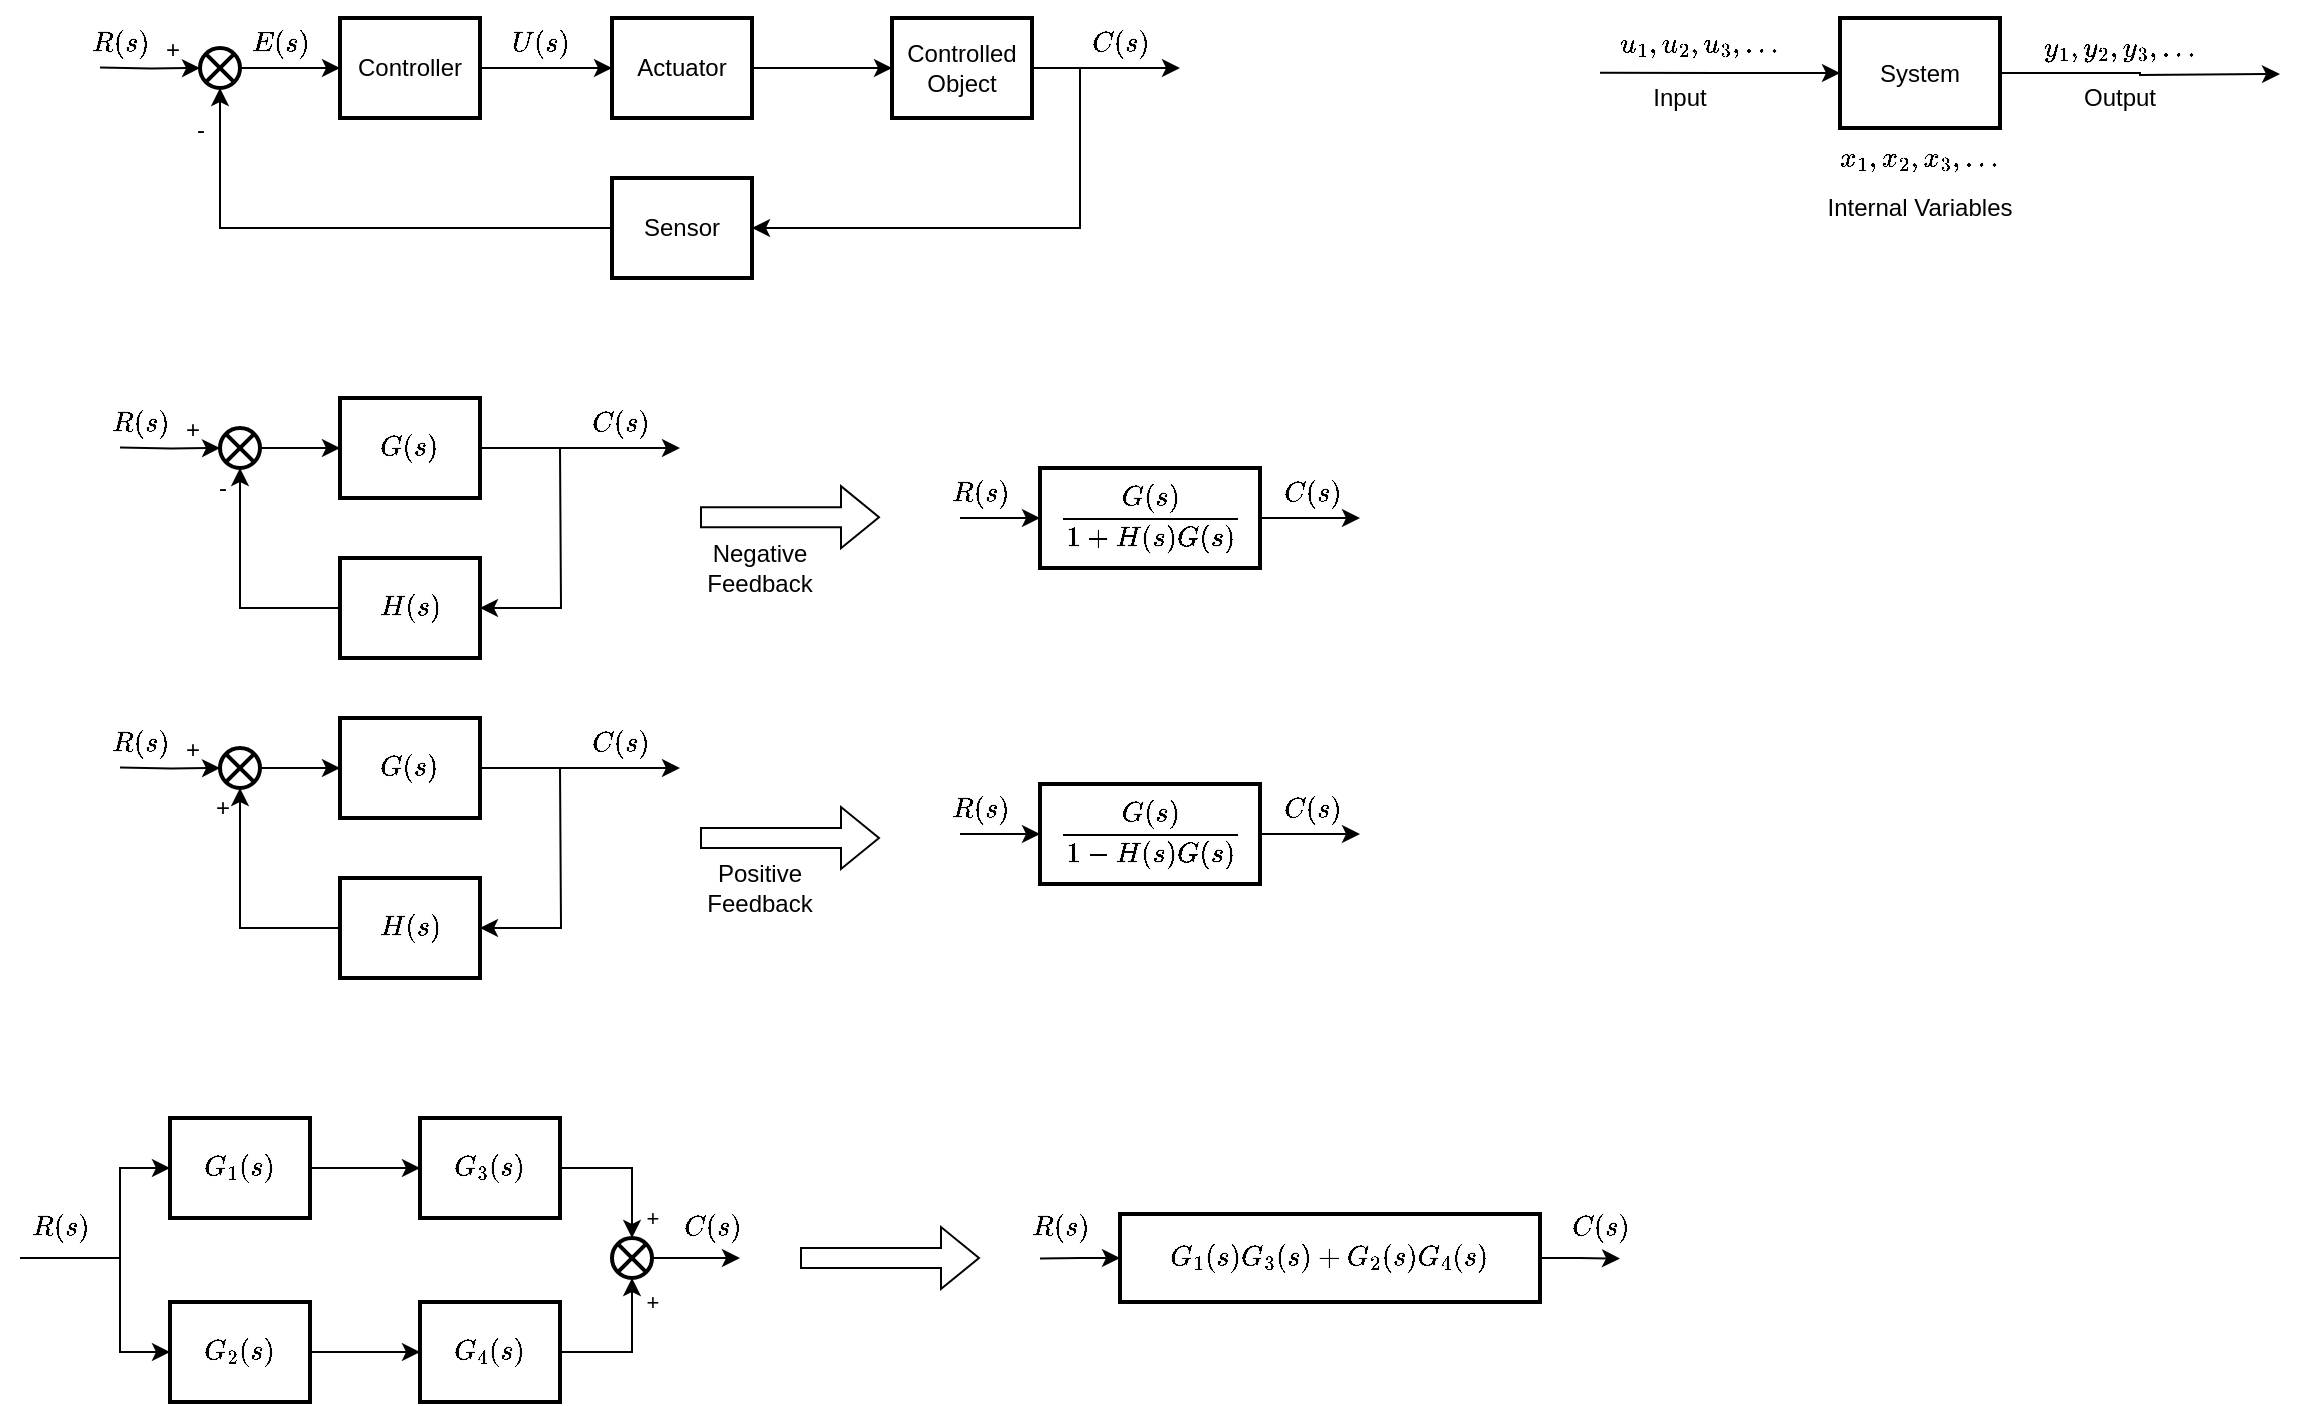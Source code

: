 <mxfile version="24.7.8">
  <diagram name="Page-1" id="eZozSH1ab-4q8oG6CQ6X">
    <mxGraphModel dx="432" dy="256" grid="1" gridSize="10" guides="1" tooltips="1" connect="1" arrows="1" fold="1" page="1" pageScale="1" pageWidth="827" pageHeight="1169" math="1" shadow="0">
      <root>
        <mxCell id="0" />
        <mxCell id="1" parent="0" />
        <mxCell id="UkQXaxkB9uA2EVgWh16H-10" style="edgeStyle=orthogonalEdgeStyle;rounded=0;orthogonalLoop=1;jettySize=auto;html=1;exitX=1;exitY=0.5;exitDx=0;exitDy=0;" parent="1" source="UkQXaxkB9uA2EVgWh16H-1" edge="1">
          <mxGeometry relative="1" as="geometry">
            <mxPoint x="460" y="305" as="targetPoint" />
          </mxGeometry>
        </mxCell>
        <mxCell id="UkQXaxkB9uA2EVgWh16H-1" value="$$G(s)$$" style="rounded=0;whiteSpace=wrap;html=1;strokeWidth=2;" parent="1" vertex="1">
          <mxGeometry x="290" y="280" width="70" height="50" as="geometry" />
        </mxCell>
        <mxCell id="UkQXaxkB9uA2EVgWh16H-7" style="edgeStyle=orthogonalEdgeStyle;rounded=0;orthogonalLoop=1;jettySize=auto;html=1;exitX=0;exitY=0.5;exitDx=0;exitDy=0;entryX=0.5;entryY=1;entryDx=0;entryDy=0;" parent="1" source="UkQXaxkB9uA2EVgWh16H-3" target="UkQXaxkB9uA2EVgWh16H-5" edge="1">
          <mxGeometry relative="1" as="geometry" />
        </mxCell>
        <mxCell id="UkQXaxkB9uA2EVgWh16H-8" value="-" style="edgeLabel;html=1;align=center;verticalAlign=middle;resizable=0;points=[];fontSize=12;" parent="UkQXaxkB9uA2EVgWh16H-7" vertex="1" connectable="0">
          <mxGeometry x="0.565" y="3" relative="1" as="geometry">
            <mxPoint x="-6" y="-16" as="offset" />
          </mxGeometry>
        </mxCell>
        <mxCell id="UkQXaxkB9uA2EVgWh16H-11" style="edgeStyle=orthogonalEdgeStyle;rounded=0;orthogonalLoop=1;jettySize=auto;html=1;exitX=1;exitY=0.5;exitDx=0;exitDy=0;endArrow=none;endFill=0;startArrow=classic;startFill=1;" parent="1" source="UkQXaxkB9uA2EVgWh16H-3" edge="1">
          <mxGeometry relative="1" as="geometry">
            <mxPoint x="400" y="305" as="targetPoint" />
          </mxGeometry>
        </mxCell>
        <mxCell id="UkQXaxkB9uA2EVgWh16H-3" value="$$H(s)$$" style="rounded=0;whiteSpace=wrap;html=1;strokeWidth=2;" parent="1" vertex="1">
          <mxGeometry x="290" y="360" width="70" height="50" as="geometry" />
        </mxCell>
        <mxCell id="UkQXaxkB9uA2EVgWh16H-6" style="edgeStyle=orthogonalEdgeStyle;rounded=0;orthogonalLoop=1;jettySize=auto;html=1;exitX=1;exitY=0.5;exitDx=0;exitDy=0;" parent="1" source="UkQXaxkB9uA2EVgWh16H-5" target="UkQXaxkB9uA2EVgWh16H-1" edge="1">
          <mxGeometry relative="1" as="geometry" />
        </mxCell>
        <mxCell id="UkQXaxkB9uA2EVgWh16H-5" value="" style="shape=sumEllipse;perimeter=ellipsePerimeter;whiteSpace=wrap;html=1;backgroundOutline=1;strokeWidth=2;" parent="1" vertex="1">
          <mxGeometry x="230" y="295" width="20" height="20" as="geometry" />
        </mxCell>
        <mxCell id="UkQXaxkB9uA2EVgWh16H-9" style="edgeStyle=orthogonalEdgeStyle;rounded=0;orthogonalLoop=1;jettySize=auto;html=1;exitX=1;exitY=0.5;exitDx=0;exitDy=0;entryX=0;entryY=0.5;entryDx=0;entryDy=0;" parent="1" target="UkQXaxkB9uA2EVgWh16H-5" edge="1">
          <mxGeometry relative="1" as="geometry">
            <mxPoint x="180" y="304.71" as="sourcePoint" />
            <mxPoint x="220" y="304.71" as="targetPoint" />
          </mxGeometry>
        </mxCell>
        <mxCell id="UkQXaxkB9uA2EVgWh16H-16" value="&lt;font style=&quot;font-size: 12px;&quot;&gt;+&lt;/font&gt;" style="edgeLabel;html=1;align=center;verticalAlign=middle;resizable=0;points=[];" parent="UkQXaxkB9uA2EVgWh16H-9" vertex="1" connectable="0">
          <mxGeometry x="-0.041" y="1" relative="1" as="geometry">
            <mxPoint x="12" y="-8" as="offset" />
          </mxGeometry>
        </mxCell>
        <mxCell id="UkQXaxkB9uA2EVgWh16H-17" style="edgeStyle=orthogonalEdgeStyle;rounded=0;orthogonalLoop=1;jettySize=auto;html=1;exitX=1;exitY=0.5;exitDx=0;exitDy=0;" parent="1" source="UkQXaxkB9uA2EVgWh16H-18" edge="1">
          <mxGeometry relative="1" as="geometry">
            <mxPoint x="460" y="465" as="targetPoint" />
          </mxGeometry>
        </mxCell>
        <mxCell id="UkQXaxkB9uA2EVgWh16H-18" value="$$G(s)$$" style="rounded=0;whiteSpace=wrap;html=1;strokeWidth=2;" parent="1" vertex="1">
          <mxGeometry x="290" y="440" width="70" height="50" as="geometry" />
        </mxCell>
        <mxCell id="UkQXaxkB9uA2EVgWh16H-19" style="edgeStyle=orthogonalEdgeStyle;rounded=0;orthogonalLoop=1;jettySize=auto;html=1;exitX=0;exitY=0.5;exitDx=0;exitDy=0;entryX=0.5;entryY=1;entryDx=0;entryDy=0;" parent="1" source="UkQXaxkB9uA2EVgWh16H-22" target="UkQXaxkB9uA2EVgWh16H-24" edge="1">
          <mxGeometry relative="1" as="geometry" />
        </mxCell>
        <mxCell id="UkQXaxkB9uA2EVgWh16H-20" value="+" style="edgeLabel;html=1;align=center;verticalAlign=middle;resizable=0;points=[];fontSize=12;" parent="UkQXaxkB9uA2EVgWh16H-19" vertex="1" connectable="0">
          <mxGeometry x="0.565" y="3" relative="1" as="geometry">
            <mxPoint x="-6" y="-16" as="offset" />
          </mxGeometry>
        </mxCell>
        <mxCell id="UkQXaxkB9uA2EVgWh16H-21" style="edgeStyle=orthogonalEdgeStyle;rounded=0;orthogonalLoop=1;jettySize=auto;html=1;exitX=1;exitY=0.5;exitDx=0;exitDy=0;endArrow=none;endFill=0;startArrow=classic;startFill=1;" parent="1" source="UkQXaxkB9uA2EVgWh16H-22" edge="1">
          <mxGeometry relative="1" as="geometry">
            <mxPoint x="400" y="465" as="targetPoint" />
          </mxGeometry>
        </mxCell>
        <mxCell id="UkQXaxkB9uA2EVgWh16H-22" value="$$H(s)$$" style="rounded=0;whiteSpace=wrap;html=1;strokeWidth=2;" parent="1" vertex="1">
          <mxGeometry x="290" y="520" width="70" height="50" as="geometry" />
        </mxCell>
        <mxCell id="UkQXaxkB9uA2EVgWh16H-23" style="edgeStyle=orthogonalEdgeStyle;rounded=0;orthogonalLoop=1;jettySize=auto;html=1;exitX=1;exitY=0.5;exitDx=0;exitDy=0;" parent="1" source="UkQXaxkB9uA2EVgWh16H-24" target="UkQXaxkB9uA2EVgWh16H-18" edge="1">
          <mxGeometry relative="1" as="geometry" />
        </mxCell>
        <mxCell id="UkQXaxkB9uA2EVgWh16H-24" value="" style="shape=sumEllipse;perimeter=ellipsePerimeter;whiteSpace=wrap;html=1;backgroundOutline=1;strokeWidth=2;" parent="1" vertex="1">
          <mxGeometry x="230" y="455" width="20" height="20" as="geometry" />
        </mxCell>
        <mxCell id="UkQXaxkB9uA2EVgWh16H-25" style="edgeStyle=orthogonalEdgeStyle;rounded=0;orthogonalLoop=1;jettySize=auto;html=1;exitX=1;exitY=0.5;exitDx=0;exitDy=0;entryX=0;entryY=0.5;entryDx=0;entryDy=0;" parent="1" target="UkQXaxkB9uA2EVgWh16H-24" edge="1">
          <mxGeometry relative="1" as="geometry">
            <mxPoint x="180" y="464.71" as="sourcePoint" />
            <mxPoint x="220" y="464.71" as="targetPoint" />
          </mxGeometry>
        </mxCell>
        <mxCell id="UkQXaxkB9uA2EVgWh16H-26" value="&lt;font style=&quot;font-size: 12px;&quot;&gt;+&lt;/font&gt;" style="edgeLabel;html=1;align=center;verticalAlign=middle;resizable=0;points=[];" parent="UkQXaxkB9uA2EVgWh16H-25" vertex="1" connectable="0">
          <mxGeometry x="-0.041" y="1" relative="1" as="geometry">
            <mxPoint x="12" y="-8" as="offset" />
          </mxGeometry>
        </mxCell>
        <mxCell id="UkQXaxkB9uA2EVgWh16H-27" value="" style="shape=flexArrow;endArrow=classic;html=1;rounded=0;" parent="1" edge="1">
          <mxGeometry width="50" height="50" relative="1" as="geometry">
            <mxPoint x="470" y="339.58" as="sourcePoint" />
            <mxPoint x="560" y="339.58" as="targetPoint" />
          </mxGeometry>
        </mxCell>
        <mxCell id="UkQXaxkB9uA2EVgWh16H-28" style="edgeStyle=orthogonalEdgeStyle;rounded=0;orthogonalLoop=1;jettySize=auto;html=1;exitX=1;exitY=0.5;exitDx=0;exitDy=0;" parent="1" edge="1">
          <mxGeometry relative="1" as="geometry">
            <mxPoint x="800" y="340" as="targetPoint" />
            <mxPoint x="750" y="340" as="sourcePoint" />
          </mxGeometry>
        </mxCell>
        <mxCell id="UkQXaxkB9uA2EVgWh16H-48" value="" style="shape=flexArrow;endArrow=classic;html=1;rounded=0;" parent="1" edge="1">
          <mxGeometry width="50" height="50" relative="1" as="geometry">
            <mxPoint x="470" y="500" as="sourcePoint" />
            <mxPoint x="560" y="500" as="targetPoint" />
          </mxGeometry>
        </mxCell>
        <mxCell id="UkQXaxkB9uA2EVgWh16H-62" style="edgeStyle=orthogonalEdgeStyle;rounded=0;orthogonalLoop=1;jettySize=auto;html=1;exitX=1;exitY=0.5;exitDx=0;exitDy=0;entryX=0;entryY=0.5;entryDx=0;entryDy=0;" parent="1" source="UkQXaxkB9uA2EVgWh16H-50" target="UkQXaxkB9uA2EVgWh16H-59" edge="1">
          <mxGeometry relative="1" as="geometry">
            <mxPoint x="376" y="115" as="sourcePoint" />
          </mxGeometry>
        </mxCell>
        <mxCell id="UkQXaxkB9uA2EVgWh16H-50" value="Controller" style="rounded=0;whiteSpace=wrap;html=1;strokeWidth=2;" parent="1" vertex="1">
          <mxGeometry x="290" y="90" width="70" height="50" as="geometry" />
        </mxCell>
        <mxCell id="UkQXaxkB9uA2EVgWh16H-51" style="edgeStyle=orthogonalEdgeStyle;rounded=0;orthogonalLoop=1;jettySize=auto;html=1;exitX=0;exitY=0.5;exitDx=0;exitDy=0;entryX=0.5;entryY=1;entryDx=0;entryDy=0;" parent="1" source="UkQXaxkB9uA2EVgWh16H-54" target="UkQXaxkB9uA2EVgWh16H-56" edge="1">
          <mxGeometry relative="1" as="geometry" />
        </mxCell>
        <mxCell id="UkQXaxkB9uA2EVgWh16H-52" value="-" style="edgeLabel;html=1;align=center;verticalAlign=middle;resizable=0;points=[];fontSize=12;" parent="UkQXaxkB9uA2EVgWh16H-51" vertex="1" connectable="0">
          <mxGeometry x="0.565" y="3" relative="1" as="geometry">
            <mxPoint x="-7" y="-37" as="offset" />
          </mxGeometry>
        </mxCell>
        <mxCell id="UkQXaxkB9uA2EVgWh16H-66" style="edgeStyle=orthogonalEdgeStyle;rounded=0;orthogonalLoop=1;jettySize=auto;html=1;exitX=1;exitY=0.5;exitDx=0;exitDy=0;entryX=1;entryY=0.5;entryDx=0;entryDy=0;endArrow=none;endFill=0;startArrow=classic;startFill=1;" parent="1" source="UkQXaxkB9uA2EVgWh16H-54" target="UkQXaxkB9uA2EVgWh16H-60" edge="1">
          <mxGeometry relative="1" as="geometry">
            <Array as="points">
              <mxPoint x="660" y="195" />
              <mxPoint x="660" y="115" />
            </Array>
          </mxGeometry>
        </mxCell>
        <mxCell id="UkQXaxkB9uA2EVgWh16H-54" value="Sensor" style="rounded=0;whiteSpace=wrap;html=1;strokeWidth=2;" parent="1" vertex="1">
          <mxGeometry x="426" y="170" width="70" height="50" as="geometry" />
        </mxCell>
        <mxCell id="UkQXaxkB9uA2EVgWh16H-55" style="edgeStyle=orthogonalEdgeStyle;rounded=0;orthogonalLoop=1;jettySize=auto;html=1;exitX=1;exitY=0.5;exitDx=0;exitDy=0;" parent="1" source="UkQXaxkB9uA2EVgWh16H-56" target="UkQXaxkB9uA2EVgWh16H-50" edge="1">
          <mxGeometry relative="1" as="geometry" />
        </mxCell>
        <mxCell id="UkQXaxkB9uA2EVgWh16H-56" value="" style="shape=sumEllipse;perimeter=ellipsePerimeter;whiteSpace=wrap;html=1;backgroundOutline=1;strokeWidth=2;" parent="1" vertex="1">
          <mxGeometry x="220" y="105" width="20" height="20" as="geometry" />
        </mxCell>
        <mxCell id="UkQXaxkB9uA2EVgWh16H-57" style="edgeStyle=orthogonalEdgeStyle;rounded=0;orthogonalLoop=1;jettySize=auto;html=1;exitX=1;exitY=0.5;exitDx=0;exitDy=0;entryX=0;entryY=0.5;entryDx=0;entryDy=0;" parent="1" target="UkQXaxkB9uA2EVgWh16H-56" edge="1">
          <mxGeometry relative="1" as="geometry">
            <mxPoint x="170" y="114.71" as="sourcePoint" />
            <mxPoint x="210" y="114.71" as="targetPoint" />
          </mxGeometry>
        </mxCell>
        <mxCell id="UkQXaxkB9uA2EVgWh16H-58" value="&lt;font style=&quot;font-size: 12px;&quot;&gt;+&lt;/font&gt;" style="edgeLabel;html=1;align=center;verticalAlign=middle;resizable=0;points=[];" parent="UkQXaxkB9uA2EVgWh16H-57" vertex="1" connectable="0">
          <mxGeometry x="-0.041" y="1" relative="1" as="geometry">
            <mxPoint x="12" y="-8" as="offset" />
          </mxGeometry>
        </mxCell>
        <mxCell id="UkQXaxkB9uA2EVgWh16H-63" style="edgeStyle=orthogonalEdgeStyle;rounded=0;orthogonalLoop=1;jettySize=auto;html=1;exitX=1;exitY=0.5;exitDx=0;exitDy=0;entryX=0;entryY=0.5;entryDx=0;entryDy=0;" parent="1" source="UkQXaxkB9uA2EVgWh16H-59" target="UkQXaxkB9uA2EVgWh16H-60" edge="1">
          <mxGeometry relative="1" as="geometry" />
        </mxCell>
        <mxCell id="UkQXaxkB9uA2EVgWh16H-59" value="Actuator" style="rounded=0;whiteSpace=wrap;html=1;strokeWidth=2;" parent="1" vertex="1">
          <mxGeometry x="426" y="90" width="70" height="50" as="geometry" />
        </mxCell>
        <mxCell id="UkQXaxkB9uA2EVgWh16H-67" style="edgeStyle=orthogonalEdgeStyle;rounded=0;orthogonalLoop=1;jettySize=auto;html=1;exitX=1;exitY=0.5;exitDx=0;exitDy=0;" parent="1" source="UkQXaxkB9uA2EVgWh16H-60" edge="1">
          <mxGeometry relative="1" as="geometry">
            <mxPoint x="710" y="115" as="targetPoint" />
          </mxGeometry>
        </mxCell>
        <mxCell id="UkQXaxkB9uA2EVgWh16H-60" value="Controlled Object" style="rounded=0;whiteSpace=wrap;html=1;strokeWidth=2;" parent="1" vertex="1">
          <mxGeometry x="566" y="90" width="70" height="50" as="geometry" />
        </mxCell>
        <mxCell id="UkQXaxkB9uA2EVgWh16H-68" value="$$R(s)$$" style="text;html=1;align=center;verticalAlign=middle;whiteSpace=wrap;rounded=0;" parent="1" vertex="1">
          <mxGeometry x="150" y="88" width="60" height="30" as="geometry" />
        </mxCell>
        <mxCell id="UkQXaxkB9uA2EVgWh16H-69" value="$$C(s)$$" style="text;html=1;align=center;verticalAlign=middle;whiteSpace=wrap;rounded=0;" parent="1" vertex="1">
          <mxGeometry x="650" y="88" width="60" height="30" as="geometry" />
        </mxCell>
        <mxCell id="UkQXaxkB9uA2EVgWh16H-70" value="$$U(s)$$" style="text;html=1;align=center;verticalAlign=middle;whiteSpace=wrap;rounded=0;" parent="1" vertex="1">
          <mxGeometry x="360" y="88" width="60" height="30" as="geometry" />
        </mxCell>
        <mxCell id="UkQXaxkB9uA2EVgWh16H-71" value="$$E(s)$$" style="text;html=1;align=center;verticalAlign=middle;whiteSpace=wrap;rounded=0;" parent="1" vertex="1">
          <mxGeometry x="230" y="88" width="60" height="30" as="geometry" />
        </mxCell>
        <mxCell id="UkQXaxkB9uA2EVgWh16H-73" style="edgeStyle=orthogonalEdgeStyle;rounded=0;orthogonalLoop=1;jettySize=auto;html=1;exitX=0;exitY=0.5;exitDx=0;exitDy=0;strokeWidth=1;endArrow=none;endFill=0;startArrow=classic;startFill=1;" parent="1" source="UkQXaxkB9uA2EVgWh16H-72" edge="1">
          <mxGeometry relative="1" as="geometry">
            <mxPoint x="600" y="340" as="targetPoint" />
          </mxGeometry>
        </mxCell>
        <mxCell id="UkQXaxkB9uA2EVgWh16H-72" value="$$\frac{G(s)}{1+H(s)G(s)}$$" style="rounded=0;whiteSpace=wrap;html=1;strokeWidth=2;" parent="1" vertex="1">
          <mxGeometry x="640" y="315" width="110" height="50" as="geometry" />
        </mxCell>
        <mxCell id="UkQXaxkB9uA2EVgWh16H-74" value="$$R(s)$$" style="text;html=1;align=center;verticalAlign=middle;whiteSpace=wrap;rounded=0;" parent="1" vertex="1">
          <mxGeometry x="160" y="278" width="60" height="30" as="geometry" />
        </mxCell>
        <mxCell id="UkQXaxkB9uA2EVgWh16H-75" value="$$R(s)$$" style="text;html=1;align=center;verticalAlign=middle;whiteSpace=wrap;rounded=0;" parent="1" vertex="1">
          <mxGeometry x="160" y="438" width="60" height="30" as="geometry" />
        </mxCell>
        <mxCell id="UkQXaxkB9uA2EVgWh16H-76" value="$$C(s)$$" style="text;html=1;align=center;verticalAlign=middle;whiteSpace=wrap;rounded=0;" parent="1" vertex="1">
          <mxGeometry x="400" y="278" width="60" height="30" as="geometry" />
        </mxCell>
        <mxCell id="UkQXaxkB9uA2EVgWh16H-77" value="$$C(s)$$" style="text;html=1;align=center;verticalAlign=middle;whiteSpace=wrap;rounded=0;" parent="1" vertex="1">
          <mxGeometry x="400" y="438" width="60" height="30" as="geometry" />
        </mxCell>
        <mxCell id="UkQXaxkB9uA2EVgWh16H-78" value="$$R(s)$$" style="text;html=1;align=center;verticalAlign=middle;whiteSpace=wrap;rounded=0;" parent="1" vertex="1">
          <mxGeometry x="580" y="313" width="60" height="30" as="geometry" />
        </mxCell>
        <mxCell id="UkQXaxkB9uA2EVgWh16H-79" value="$$C(s)$$" style="text;html=1;align=center;verticalAlign=middle;whiteSpace=wrap;rounded=0;" parent="1" vertex="1">
          <mxGeometry x="746" y="313" width="60" height="30" as="geometry" />
        </mxCell>
        <mxCell id="UkQXaxkB9uA2EVgWh16H-80" style="edgeStyle=orthogonalEdgeStyle;rounded=0;orthogonalLoop=1;jettySize=auto;html=1;exitX=1;exitY=0.5;exitDx=0;exitDy=0;" parent="1" edge="1">
          <mxGeometry relative="1" as="geometry">
            <mxPoint x="800" y="498" as="targetPoint" />
            <mxPoint x="750" y="498" as="sourcePoint" />
          </mxGeometry>
        </mxCell>
        <mxCell id="UkQXaxkB9uA2EVgWh16H-81" style="edgeStyle=orthogonalEdgeStyle;rounded=0;orthogonalLoop=1;jettySize=auto;html=1;exitX=0;exitY=0.5;exitDx=0;exitDy=0;strokeWidth=1;endArrow=none;endFill=0;startArrow=classic;startFill=1;" parent="1" source="UkQXaxkB9uA2EVgWh16H-82" edge="1">
          <mxGeometry relative="1" as="geometry">
            <mxPoint x="600" y="498" as="targetPoint" />
          </mxGeometry>
        </mxCell>
        <mxCell id="UkQXaxkB9uA2EVgWh16H-82" value="$$\frac{G(s)}{1-H(s)G(s)}$$" style="rounded=0;whiteSpace=wrap;html=1;strokeWidth=2;" parent="1" vertex="1">
          <mxGeometry x="640" y="473" width="110" height="50" as="geometry" />
        </mxCell>
        <mxCell id="UkQXaxkB9uA2EVgWh16H-83" value="$$R(s)$$" style="text;html=1;align=center;verticalAlign=middle;whiteSpace=wrap;rounded=0;" parent="1" vertex="1">
          <mxGeometry x="580" y="471" width="60" height="30" as="geometry" />
        </mxCell>
        <mxCell id="UkQXaxkB9uA2EVgWh16H-84" value="$$C(s)$$" style="text;html=1;align=center;verticalAlign=middle;whiteSpace=wrap;rounded=0;" parent="1" vertex="1">
          <mxGeometry x="746" y="471" width="60" height="30" as="geometry" />
        </mxCell>
        <mxCell id="UkQXaxkB9uA2EVgWh16H-85" value="Negative Feedback" style="text;html=1;align=center;verticalAlign=middle;whiteSpace=wrap;rounded=0;" parent="1" vertex="1">
          <mxGeometry x="470" y="350" width="60" height="30" as="geometry" />
        </mxCell>
        <mxCell id="UkQXaxkB9uA2EVgWh16H-87" value="Positive Feedback" style="text;html=1;align=center;verticalAlign=middle;whiteSpace=wrap;rounded=0;" parent="1" vertex="1">
          <mxGeometry x="470" y="510" width="60" height="30" as="geometry" />
        </mxCell>
        <mxCell id="UkQXaxkB9uA2EVgWh16H-147" style="edgeStyle=orthogonalEdgeStyle;rounded=0;orthogonalLoop=1;jettySize=auto;html=1;exitX=1;exitY=0.5;exitDx=0;exitDy=0;entryX=0.5;entryY=1;entryDx=0;entryDy=0;" parent="1" source="UkQXaxkB9uA2EVgWh16H-128" target="UkQXaxkB9uA2EVgWh16H-144" edge="1">
          <mxGeometry relative="1" as="geometry" />
        </mxCell>
        <mxCell id="UkQXaxkB9uA2EVgWh16H-128" value="$$G_4(s)$$" style="rounded=0;whiteSpace=wrap;html=1;strokeWidth=2;" parent="1" vertex="1">
          <mxGeometry x="330" y="732" width="70" height="50" as="geometry" />
        </mxCell>
        <mxCell id="UkQXaxkB9uA2EVgWh16H-134" value="$$R(s)$$" style="text;html=1;align=center;verticalAlign=middle;whiteSpace=wrap;rounded=0;" parent="1" vertex="1">
          <mxGeometry x="120" y="680" width="60" height="30" as="geometry" />
        </mxCell>
        <mxCell id="UkQXaxkB9uA2EVgWh16H-135" value="$$C(s)$$" style="text;html=1;align=center;verticalAlign=middle;whiteSpace=wrap;rounded=0;" parent="1" vertex="1">
          <mxGeometry x="446" y="680" width="60" height="30" as="geometry" />
        </mxCell>
        <mxCell id="UkQXaxkB9uA2EVgWh16H-141" style="edgeStyle=orthogonalEdgeStyle;rounded=0;orthogonalLoop=1;jettySize=auto;html=1;exitX=0;exitY=0.5;exitDx=0;exitDy=0;entryX=0;entryY=0.5;entryDx=0;entryDy=0;startArrow=classic;startFill=1;" parent="1" source="UkQXaxkB9uA2EVgWh16H-136" target="UkQXaxkB9uA2EVgWh16H-138" edge="1">
          <mxGeometry relative="1" as="geometry">
            <Array as="points">
              <mxPoint x="180" y="665" />
              <mxPoint x="180" y="757" />
            </Array>
          </mxGeometry>
        </mxCell>
        <mxCell id="UkQXaxkB9uA2EVgWh16H-142" style="edgeStyle=orthogonalEdgeStyle;rounded=0;orthogonalLoop=1;jettySize=auto;html=1;exitX=1;exitY=0.5;exitDx=0;exitDy=0;entryX=0;entryY=0.5;entryDx=0;entryDy=0;" parent="1" source="UkQXaxkB9uA2EVgWh16H-136" target="UkQXaxkB9uA2EVgWh16H-137" edge="1">
          <mxGeometry relative="1" as="geometry" />
        </mxCell>
        <mxCell id="UkQXaxkB9uA2EVgWh16H-136" value="$$G_1(s)$$" style="rounded=0;whiteSpace=wrap;html=1;strokeWidth=2;" parent="1" vertex="1">
          <mxGeometry x="205" y="640" width="70" height="50" as="geometry" />
        </mxCell>
        <mxCell id="UkQXaxkB9uA2EVgWh16H-146" style="edgeStyle=orthogonalEdgeStyle;rounded=0;orthogonalLoop=1;jettySize=auto;html=1;exitX=1;exitY=0.5;exitDx=0;exitDy=0;entryX=0.5;entryY=0;entryDx=0;entryDy=0;" parent="1" source="UkQXaxkB9uA2EVgWh16H-137" target="UkQXaxkB9uA2EVgWh16H-144" edge="1">
          <mxGeometry relative="1" as="geometry" />
        </mxCell>
        <mxCell id="UkQXaxkB9uA2EVgWh16H-148" value="+" style="edgeLabel;html=1;align=center;verticalAlign=middle;resizable=0;points=[];" parent="UkQXaxkB9uA2EVgWh16H-146" vertex="1" connectable="0">
          <mxGeometry x="0.563" y="-1" relative="1" as="geometry">
            <mxPoint x="11" y="5" as="offset" />
          </mxGeometry>
        </mxCell>
        <mxCell id="UkQXaxkB9uA2EVgWh16H-137" value="$$G_3(s)$$" style="rounded=0;whiteSpace=wrap;html=1;strokeWidth=2;" parent="1" vertex="1">
          <mxGeometry x="330" y="640" width="70" height="50" as="geometry" />
        </mxCell>
        <mxCell id="UkQXaxkB9uA2EVgWh16H-143" style="edgeStyle=orthogonalEdgeStyle;rounded=0;orthogonalLoop=1;jettySize=auto;html=1;exitX=1;exitY=0.5;exitDx=0;exitDy=0;entryX=0;entryY=0.5;entryDx=0;entryDy=0;" parent="1" source="UkQXaxkB9uA2EVgWh16H-138" target="UkQXaxkB9uA2EVgWh16H-128" edge="1">
          <mxGeometry relative="1" as="geometry" />
        </mxCell>
        <mxCell id="UkQXaxkB9uA2EVgWh16H-138" value="$$G_2(s)$$" style="rounded=0;whiteSpace=wrap;html=1;strokeWidth=2;" parent="1" vertex="1">
          <mxGeometry x="205" y="732" width="70" height="50" as="geometry" />
        </mxCell>
        <mxCell id="UkQXaxkB9uA2EVgWh16H-140" value="" style="endArrow=none;html=1;rounded=0;endFill=0;" parent="1" edge="1">
          <mxGeometry width="50" height="50" relative="1" as="geometry">
            <mxPoint x="130" y="710" as="sourcePoint" />
            <mxPoint x="180" y="710" as="targetPoint" />
          </mxGeometry>
        </mxCell>
        <mxCell id="UkQXaxkB9uA2EVgWh16H-150" style="edgeStyle=orthogonalEdgeStyle;rounded=0;orthogonalLoop=1;jettySize=auto;html=1;exitX=1;exitY=0.5;exitDx=0;exitDy=0;" parent="1" source="UkQXaxkB9uA2EVgWh16H-144" edge="1">
          <mxGeometry relative="1" as="geometry">
            <mxPoint x="490" y="710" as="targetPoint" />
          </mxGeometry>
        </mxCell>
        <mxCell id="UkQXaxkB9uA2EVgWh16H-144" value="" style="shape=sumEllipse;perimeter=ellipsePerimeter;whiteSpace=wrap;html=1;backgroundOutline=1;strokeWidth=2;" parent="1" vertex="1">
          <mxGeometry x="426" y="700" width="20" height="20" as="geometry" />
        </mxCell>
        <mxCell id="UkQXaxkB9uA2EVgWh16H-149" value="+" style="edgeLabel;html=1;align=center;verticalAlign=middle;resizable=0;points=[];" parent="1" vertex="1" connectable="0">
          <mxGeometry x="446" y="731.998" as="geometry" />
        </mxCell>
        <mxCell id="UkQXaxkB9uA2EVgWh16H-152" value="" style="shape=flexArrow;endArrow=classic;html=1;rounded=0;" parent="1" edge="1">
          <mxGeometry width="50" height="50" relative="1" as="geometry">
            <mxPoint x="520" y="710" as="sourcePoint" />
            <mxPoint x="610" y="710" as="targetPoint" />
          </mxGeometry>
        </mxCell>
        <mxCell id="UkQXaxkB9uA2EVgWh16H-159" style="edgeStyle=orthogonalEdgeStyle;rounded=0;orthogonalLoop=1;jettySize=auto;html=1;exitX=0;exitY=0.5;exitDx=0;exitDy=0;endArrow=none;endFill=0;startArrow=classic;startFill=1;" parent="1" source="UkQXaxkB9uA2EVgWh16H-155" edge="1">
          <mxGeometry relative="1" as="geometry">
            <mxPoint x="640" y="710.286" as="targetPoint" />
          </mxGeometry>
        </mxCell>
        <mxCell id="UkQXaxkB9uA2EVgWh16H-160" style="edgeStyle=orthogonalEdgeStyle;rounded=0;orthogonalLoop=1;jettySize=auto;html=1;exitX=1;exitY=0.5;exitDx=0;exitDy=0;" parent="1" source="UkQXaxkB9uA2EVgWh16H-155" edge="1">
          <mxGeometry relative="1" as="geometry">
            <mxPoint x="930" y="710.286" as="targetPoint" />
          </mxGeometry>
        </mxCell>
        <mxCell id="UkQXaxkB9uA2EVgWh16H-155" value="$$G_1(s)G_3(s)+G_2(s)G_4(s)$$" style="rounded=0;whiteSpace=wrap;html=1;strokeWidth=2;" parent="1" vertex="1">
          <mxGeometry x="680" y="688" width="210" height="44" as="geometry" />
        </mxCell>
        <mxCell id="UkQXaxkB9uA2EVgWh16H-156" value="$$R(s)$$" style="text;html=1;align=center;verticalAlign=middle;whiteSpace=wrap;rounded=0;" parent="1" vertex="1">
          <mxGeometry x="620" y="680" width="60" height="30" as="geometry" />
        </mxCell>
        <mxCell id="UkQXaxkB9uA2EVgWh16H-157" value="$$C(s)$$" style="text;html=1;align=center;verticalAlign=middle;whiteSpace=wrap;rounded=0;" parent="1" vertex="1">
          <mxGeometry x="890" y="680" width="60" height="30" as="geometry" />
        </mxCell>
        <mxCell id="rGhkcVkYmC_GaPmJTlCG-3" style="edgeStyle=orthogonalEdgeStyle;rounded=0;orthogonalLoop=1;jettySize=auto;html=1;exitX=0;exitY=0.5;exitDx=0;exitDy=0;endArrow=none;endFill=0;startArrow=classic;startFill=1;" edge="1" parent="1" source="rGhkcVkYmC_GaPmJTlCG-1">
          <mxGeometry relative="1" as="geometry">
            <mxPoint x="920" y="117.357" as="targetPoint" />
            <mxPoint x="990" y="117.16" as="sourcePoint" />
          </mxGeometry>
        </mxCell>
        <mxCell id="rGhkcVkYmC_GaPmJTlCG-4" style="edgeStyle=orthogonalEdgeStyle;rounded=0;orthogonalLoop=1;jettySize=auto;html=1;exitX=1;exitY=0.5;exitDx=0;exitDy=0;" edge="1" parent="1" source="rGhkcVkYmC_GaPmJTlCG-1">
          <mxGeometry relative="1" as="geometry">
            <mxPoint x="1260" y="118" as="targetPoint" />
          </mxGeometry>
        </mxCell>
        <mxCell id="rGhkcVkYmC_GaPmJTlCG-1" value="System" style="rounded=0;whiteSpace=wrap;html=1;strokeWidth=2;" vertex="1" parent="1">
          <mxGeometry x="1040" y="90" width="80" height="55" as="geometry" />
        </mxCell>
        <mxCell id="rGhkcVkYmC_GaPmJTlCG-6" value="$$u_1, u_2, u_3,...$$" style="text;html=1;align=center;verticalAlign=middle;whiteSpace=wrap;rounded=0;" vertex="1" parent="1">
          <mxGeometry x="940" y="88" width="60" height="30" as="geometry" />
        </mxCell>
        <mxCell id="rGhkcVkYmC_GaPmJTlCG-8" value="$$y_1, y_2, y_3,...$$" style="text;html=1;align=center;verticalAlign=middle;whiteSpace=wrap;rounded=0;" vertex="1" parent="1">
          <mxGeometry x="1150" y="90" width="60" height="30" as="geometry" />
        </mxCell>
        <mxCell id="rGhkcVkYmC_GaPmJTlCG-9" value="$$x_1, x_2, x_3,...$$" style="text;html=1;align=center;verticalAlign=middle;whiteSpace=wrap;rounded=0;" vertex="1" parent="1">
          <mxGeometry x="1050" y="145" width="60" height="30" as="geometry" />
        </mxCell>
        <mxCell id="rGhkcVkYmC_GaPmJTlCG-10" value="Input" style="text;html=1;align=center;verticalAlign=middle;whiteSpace=wrap;rounded=0;" vertex="1" parent="1">
          <mxGeometry x="930" y="115" width="60" height="30" as="geometry" />
        </mxCell>
        <mxCell id="rGhkcVkYmC_GaPmJTlCG-11" value="Output" style="text;html=1;align=center;verticalAlign=middle;whiteSpace=wrap;rounded=0;" vertex="1" parent="1">
          <mxGeometry x="1150" y="115" width="60" height="30" as="geometry" />
        </mxCell>
        <mxCell id="rGhkcVkYmC_GaPmJTlCG-12" value="Internal Variables" style="text;html=1;align=center;verticalAlign=middle;whiteSpace=wrap;rounded=0;" vertex="1" parent="1">
          <mxGeometry x="1020" y="170" width="120" height="30" as="geometry" />
        </mxCell>
      </root>
    </mxGraphModel>
  </diagram>
</mxfile>
